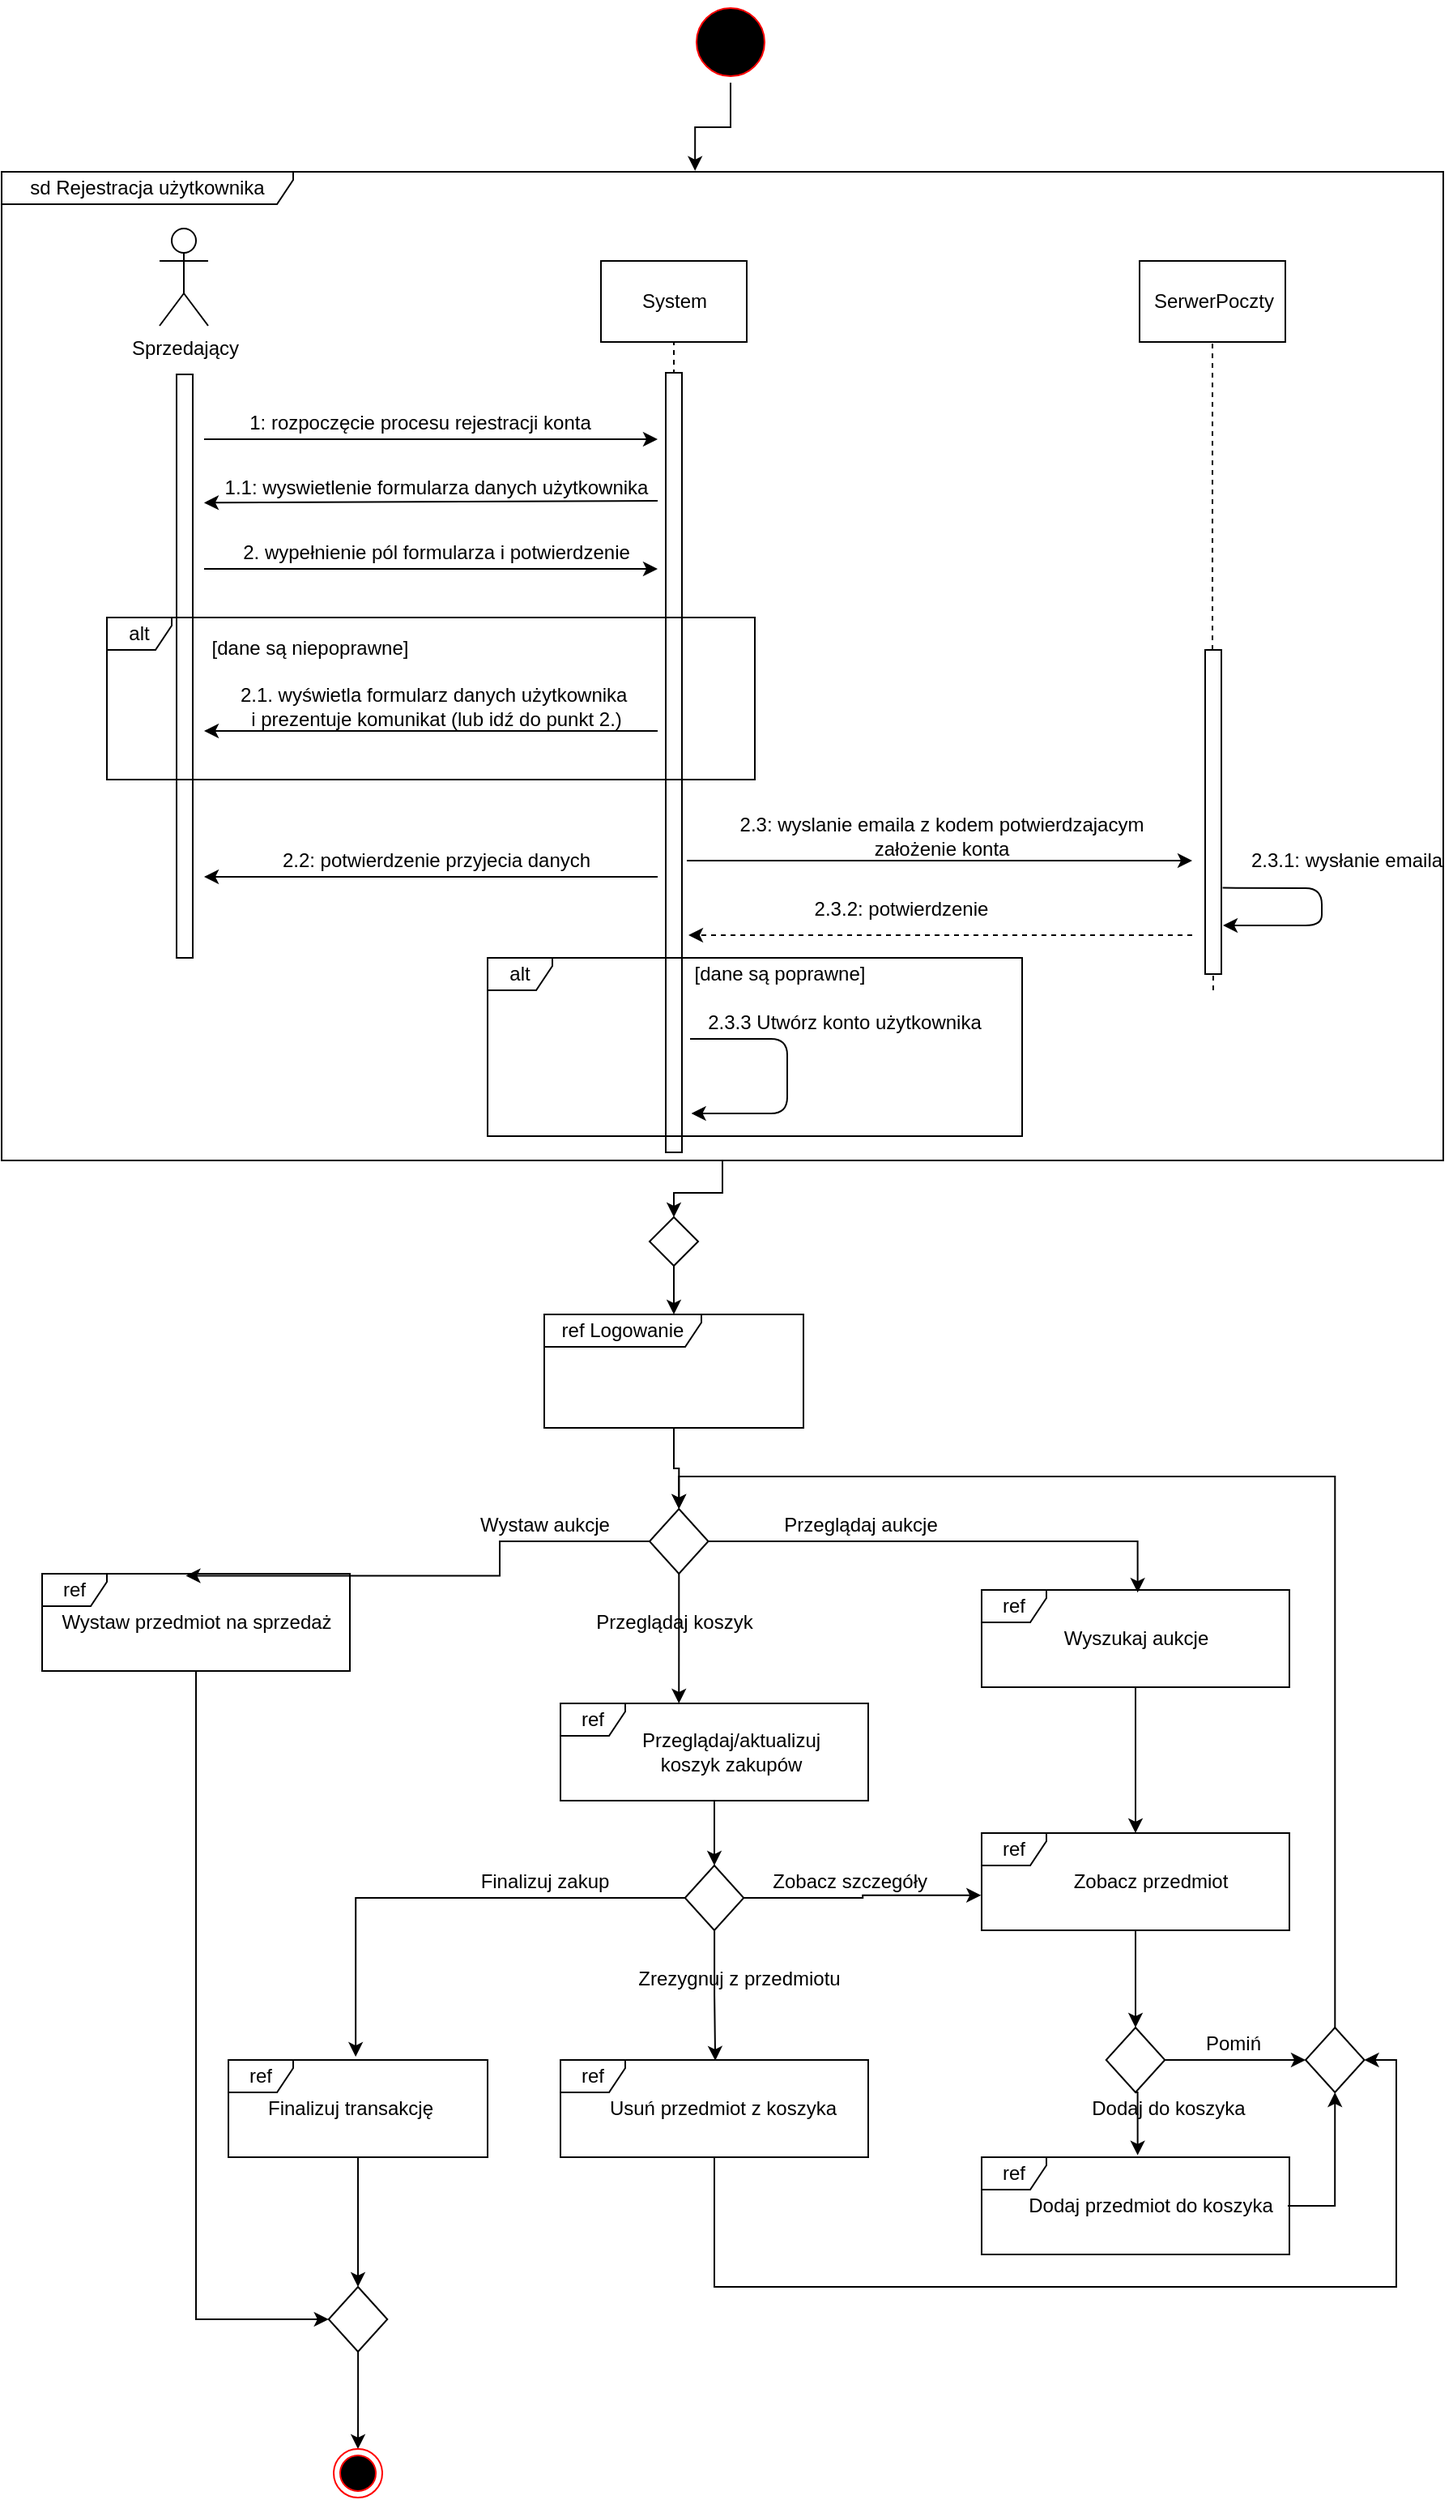 <mxfile version="12.4.9" type="github">
  <diagram id="FHp_LS5VSautCnnFOKxd" name="Page-1">
    <mxGraphModel dx="1024" dy="1744" grid="1" gridSize="10" guides="1" tooltips="1" connect="1" arrows="1" fold="1" page="1" pageScale="1" pageWidth="827" pageHeight="1169" math="0" shadow="0">
      <root>
        <mxCell id="0"/>
        <mxCell id="1" parent="0"/>
        <mxCell id="r8pubFpYhxn6pMMQg7un-184" style="edgeStyle=orthogonalEdgeStyle;rounded=0;orthogonalLoop=1;jettySize=auto;html=1;exitX=0.5;exitY=1;exitDx=0;exitDy=0;entryX=0.481;entryY=-0.001;entryDx=0;entryDy=0;entryPerimeter=0;" edge="1" parent="1" source="r8pubFpYhxn6pMMQg7un-2" target="r8pubFpYhxn6pMMQg7un-183">
          <mxGeometry relative="1" as="geometry"/>
        </mxCell>
        <mxCell id="r8pubFpYhxn6pMMQg7un-2" value="" style="ellipse;html=1;shape=startState;fillColor=#000000;strokeColor=#ff0000;" vertex="1" parent="1">
          <mxGeometry x="440" y="-490" width="50" height="50" as="geometry"/>
        </mxCell>
        <mxCell id="r8pubFpYhxn6pMMQg7un-16" value="" style="edgeStyle=orthogonalEdgeStyle;rounded=0;orthogonalLoop=1;jettySize=auto;html=1;entryX=0.467;entryY=0.02;entryDx=0;entryDy=0;entryPerimeter=0;" edge="1" parent="1" source="r8pubFpYhxn6pMMQg7un-14" target="r8pubFpYhxn6pMMQg7un-42">
          <mxGeometry relative="1" as="geometry">
            <mxPoint x="170" y="460" as="targetPoint"/>
          </mxGeometry>
        </mxCell>
        <mxCell id="r8pubFpYhxn6pMMQg7un-31" value="" style="edgeStyle=orthogonalEdgeStyle;rounded=0;orthogonalLoop=1;jettySize=auto;html=1;" edge="1" parent="1" source="r8pubFpYhxn6pMMQg7un-14">
          <mxGeometry relative="1" as="geometry">
            <mxPoint x="433.125" y="560" as="targetPoint"/>
          </mxGeometry>
        </mxCell>
        <mxCell id="r8pubFpYhxn6pMMQg7un-33" value="" style="edgeStyle=orthogonalEdgeStyle;rounded=0;orthogonalLoop=1;jettySize=auto;html=1;entryX=0.507;entryY=0.027;entryDx=0;entryDy=0;entryPerimeter=0;" edge="1" parent="1" source="r8pubFpYhxn6pMMQg7un-14" target="r8pubFpYhxn6pMMQg7un-41">
          <mxGeometry relative="1" as="geometry">
            <mxPoint x="670" y="460" as="targetPoint"/>
          </mxGeometry>
        </mxCell>
        <mxCell id="r8pubFpYhxn6pMMQg7un-14" value="" style="rhombus;whiteSpace=wrap;html=1;" vertex="1" parent="1">
          <mxGeometry x="415" y="440" width="36.25" height="40" as="geometry"/>
        </mxCell>
        <mxCell id="r8pubFpYhxn6pMMQg7un-187" value="" style="edgeStyle=orthogonalEdgeStyle;rounded=0;orthogonalLoop=1;jettySize=auto;html=1;" edge="1" parent="1" source="r8pubFpYhxn6pMMQg7un-21" target="r8pubFpYhxn6pMMQg7un-14">
          <mxGeometry relative="1" as="geometry"/>
        </mxCell>
        <mxCell id="r8pubFpYhxn6pMMQg7un-21" value="ref Logowanie" style="shape=umlFrame;whiteSpace=wrap;html=1;width=97;height=20;" vertex="1" parent="1">
          <mxGeometry x="350" y="320" width="160" height="70" as="geometry"/>
        </mxCell>
        <mxCell id="r8pubFpYhxn6pMMQg7un-29" value="" style="edgeStyle=orthogonalEdgeStyle;rounded=0;orthogonalLoop=1;jettySize=auto;html=1;" edge="1" parent="1" source="r8pubFpYhxn6pMMQg7un-24" target="r8pubFpYhxn6pMMQg7un-21">
          <mxGeometry relative="1" as="geometry"/>
        </mxCell>
        <mxCell id="r8pubFpYhxn6pMMQg7un-24" value="" style="rhombus;whiteSpace=wrap;html=1;" vertex="1" parent="1">
          <mxGeometry x="415" y="260" width="30" height="30" as="geometry"/>
        </mxCell>
        <mxCell id="r8pubFpYhxn6pMMQg7un-35" value="Przeglądaj aukcje" style="text;html=1;align=center;verticalAlign=middle;resizable=0;points=[];autosize=1;" vertex="1" parent="1">
          <mxGeometry x="490" y="440" width="110" height="20" as="geometry"/>
        </mxCell>
        <mxCell id="r8pubFpYhxn6pMMQg7un-36" value="Wystaw aukcje" style="text;html=1;align=center;verticalAlign=middle;resizable=0;points=[];autosize=1;" vertex="1" parent="1">
          <mxGeometry x="300" y="440" width="100" height="20" as="geometry"/>
        </mxCell>
        <mxCell id="r8pubFpYhxn6pMMQg7un-37" value="Przeglądaj koszyk" style="text;html=1;align=center;verticalAlign=middle;resizable=0;points=[];autosize=1;" vertex="1" parent="1">
          <mxGeometry x="375" y="500" width="110" height="20" as="geometry"/>
        </mxCell>
        <mxCell id="r8pubFpYhxn6pMMQg7un-50" value="" style="edgeStyle=orthogonalEdgeStyle;rounded=0;orthogonalLoop=1;jettySize=auto;html=1;" edge="1" parent="1" source="r8pubFpYhxn6pMMQg7un-39">
          <mxGeometry relative="1" as="geometry">
            <mxPoint x="455" y="660" as="targetPoint"/>
          </mxGeometry>
        </mxCell>
        <mxCell id="r8pubFpYhxn6pMMQg7un-39" value="ref" style="shape=umlFrame;whiteSpace=wrap;html=1;width=40;height=20;" vertex="1" parent="1">
          <mxGeometry x="360" y="560" width="190" height="60" as="geometry"/>
        </mxCell>
        <mxCell id="r8pubFpYhxn6pMMQg7un-40" value="Przeglądaj/aktualizuj &lt;br&gt;koszyk zakupów" style="text;html=1;align=center;verticalAlign=middle;resizable=0;points=[];autosize=1;" vertex="1" parent="1">
          <mxGeometry x="400" y="575" width="130" height="30" as="geometry"/>
        </mxCell>
        <mxCell id="r8pubFpYhxn6pMMQg7un-47" value="" style="edgeStyle=orthogonalEdgeStyle;rounded=0;orthogonalLoop=1;jettySize=auto;html=1;" edge="1" parent="1" source="r8pubFpYhxn6pMMQg7un-41" target="r8pubFpYhxn6pMMQg7un-43">
          <mxGeometry relative="1" as="geometry"/>
        </mxCell>
        <mxCell id="r8pubFpYhxn6pMMQg7un-41" value="ref" style="shape=umlFrame;whiteSpace=wrap;html=1;width=40;height=20;" vertex="1" parent="1">
          <mxGeometry x="620" y="490" width="190" height="60" as="geometry"/>
        </mxCell>
        <mxCell id="r8pubFpYhxn6pMMQg7un-58" value="" style="edgeStyle=orthogonalEdgeStyle;rounded=0;orthogonalLoop=1;jettySize=auto;html=1;" edge="1" parent="1" source="r8pubFpYhxn6pMMQg7un-43">
          <mxGeometry relative="1" as="geometry">
            <mxPoint x="715" y="760" as="targetPoint"/>
          </mxGeometry>
        </mxCell>
        <mxCell id="r8pubFpYhxn6pMMQg7un-43" value="ref" style="shape=umlFrame;whiteSpace=wrap;html=1;width=40;height=20;" vertex="1" parent="1">
          <mxGeometry x="620" y="640" width="190" height="60" as="geometry"/>
        </mxCell>
        <mxCell id="r8pubFpYhxn6pMMQg7un-57" value="ref" style="shape=umlFrame;whiteSpace=wrap;html=1;width=40;height=20;" vertex="1" parent="1">
          <mxGeometry x="620" y="840" width="190" height="60" as="geometry"/>
        </mxCell>
        <mxCell id="r8pubFpYhxn6pMMQg7un-186" value="" style="edgeStyle=orthogonalEdgeStyle;rounded=0;orthogonalLoop=1;jettySize=auto;html=1;entryX=0;entryY=0.5;entryDx=0;entryDy=0;" edge="1" parent="1" source="r8pubFpYhxn6pMMQg7un-42" target="r8pubFpYhxn6pMMQg7un-92">
          <mxGeometry relative="1" as="geometry">
            <mxPoint x="135" y="620" as="targetPoint"/>
          </mxGeometry>
        </mxCell>
        <mxCell id="r8pubFpYhxn6pMMQg7un-42" value="ref" style="shape=umlFrame;whiteSpace=wrap;html=1;width=40;height=20;" vertex="1" parent="1">
          <mxGeometry x="40" y="480" width="190" height="60" as="geometry"/>
        </mxCell>
        <mxCell id="r8pubFpYhxn6pMMQg7un-45" value="Wyszukaj aukcje" style="text;html=1;align=center;verticalAlign=middle;resizable=0;points=[];autosize=1;" vertex="1" parent="1">
          <mxGeometry x="660" y="510" width="110" height="20" as="geometry"/>
        </mxCell>
        <mxCell id="r8pubFpYhxn6pMMQg7un-46" value="Zobacz przedmiot" style="text;html=1;align=center;verticalAlign=middle;resizable=0;points=[];autosize=1;" vertex="1" parent="1">
          <mxGeometry x="669" y="660" width="110" height="20" as="geometry"/>
        </mxCell>
        <mxCell id="r8pubFpYhxn6pMMQg7un-53" value="" style="edgeStyle=orthogonalEdgeStyle;rounded=0;orthogonalLoop=1;jettySize=auto;html=1;entryX=-0.002;entryY=0.64;entryDx=0;entryDy=0;entryPerimeter=0;" edge="1" parent="1" source="r8pubFpYhxn6pMMQg7un-48" target="r8pubFpYhxn6pMMQg7un-43">
          <mxGeometry relative="1" as="geometry">
            <mxPoint x="553.12" y="680" as="targetPoint"/>
          </mxGeometry>
        </mxCell>
        <mxCell id="r8pubFpYhxn6pMMQg7un-55" value="" style="edgeStyle=orthogonalEdgeStyle;rounded=0;orthogonalLoop=1;jettySize=auto;html=1;entryX=0.491;entryY=-0.033;entryDx=0;entryDy=0;entryPerimeter=0;" edge="1" parent="1" source="r8pubFpYhxn6pMMQg7un-48" target="r8pubFpYhxn6pMMQg7un-90">
          <mxGeometry relative="1" as="geometry">
            <mxPoint x="276.25" y="680" as="targetPoint"/>
          </mxGeometry>
        </mxCell>
        <mxCell id="r8pubFpYhxn6pMMQg7un-69" value="" style="edgeStyle=orthogonalEdgeStyle;rounded=0;orthogonalLoop=1;jettySize=auto;html=1;entryX=0.503;entryY=0.007;entryDx=0;entryDy=0;entryPerimeter=0;" edge="1" parent="1" source="r8pubFpYhxn6pMMQg7un-48" target="r8pubFpYhxn6pMMQg7un-74">
          <mxGeometry relative="1" as="geometry">
            <mxPoint x="454.995" y="780" as="targetPoint"/>
          </mxGeometry>
        </mxCell>
        <mxCell id="r8pubFpYhxn6pMMQg7un-48" value="" style="rhombus;whiteSpace=wrap;html=1;" vertex="1" parent="1">
          <mxGeometry x="436.87" y="660" width="36.25" height="40" as="geometry"/>
        </mxCell>
        <mxCell id="r8pubFpYhxn6pMMQg7un-56" value="Zobacz szczegóły&amp;nbsp;" style="text;html=1;align=center;verticalAlign=middle;resizable=0;points=[];autosize=1;" vertex="1" parent="1">
          <mxGeometry x="485" y="660" width="110" height="20" as="geometry"/>
        </mxCell>
        <mxCell id="r8pubFpYhxn6pMMQg7un-61" style="edgeStyle=orthogonalEdgeStyle;rounded=0;orthogonalLoop=1;jettySize=auto;html=1;exitX=0.5;exitY=1;exitDx=0;exitDy=0;entryX=0.507;entryY=-0.02;entryDx=0;entryDy=0;entryPerimeter=0;" edge="1" parent="1" source="r8pubFpYhxn6pMMQg7un-59" target="r8pubFpYhxn6pMMQg7un-57">
          <mxGeometry relative="1" as="geometry"/>
        </mxCell>
        <mxCell id="r8pubFpYhxn6pMMQg7un-82" style="edgeStyle=orthogonalEdgeStyle;rounded=0;orthogonalLoop=1;jettySize=auto;html=1;exitX=1;exitY=0.5;exitDx=0;exitDy=0;entryX=0;entryY=0.5;entryDx=0;entryDy=0;" edge="1" parent="1" source="r8pubFpYhxn6pMMQg7un-59" target="r8pubFpYhxn6pMMQg7un-81">
          <mxGeometry relative="1" as="geometry"/>
        </mxCell>
        <mxCell id="r8pubFpYhxn6pMMQg7un-59" value="" style="rhombus;whiteSpace=wrap;html=1;" vertex="1" parent="1">
          <mxGeometry x="696.88" y="760" width="36.25" height="40" as="geometry"/>
        </mxCell>
        <mxCell id="r8pubFpYhxn6pMMQg7un-84" value="" style="edgeStyle=orthogonalEdgeStyle;rounded=0;orthogonalLoop=1;jettySize=auto;html=1;entryX=0.5;entryY=1;entryDx=0;entryDy=0;" edge="1" parent="1" source="r8pubFpYhxn6pMMQg7un-60" target="r8pubFpYhxn6pMMQg7un-81">
          <mxGeometry relative="1" as="geometry">
            <mxPoint x="889" y="870" as="targetPoint"/>
          </mxGeometry>
        </mxCell>
        <mxCell id="r8pubFpYhxn6pMMQg7un-60" value="Dodaj przedmiot do koszyka" style="text;html=1;align=center;verticalAlign=middle;resizable=0;points=[];autosize=1;" vertex="1" parent="1">
          <mxGeometry x="639" y="860" width="170" height="20" as="geometry"/>
        </mxCell>
        <mxCell id="r8pubFpYhxn6pMMQg7un-66" value="Dodaj do koszyka" style="text;html=1;align=center;verticalAlign=middle;resizable=0;points=[];autosize=1;" vertex="1" parent="1">
          <mxGeometry x="680" y="800" width="110" height="20" as="geometry"/>
        </mxCell>
        <mxCell id="r8pubFpYhxn6pMMQg7un-67" value="Pomiń" style="text;html=1;align=center;verticalAlign=middle;resizable=0;points=[];autosize=1;" vertex="1" parent="1">
          <mxGeometry x="750" y="760" width="50" height="20" as="geometry"/>
        </mxCell>
        <mxCell id="r8pubFpYhxn6pMMQg7un-73" value="Zrezygnuj z przedmiotu" style="text;html=1;align=center;verticalAlign=middle;resizable=0;points=[];autosize=1;" vertex="1" parent="1">
          <mxGeometry x="400" y="720" width="140" height="20" as="geometry"/>
        </mxCell>
        <mxCell id="r8pubFpYhxn6pMMQg7un-88" value="" style="edgeStyle=orthogonalEdgeStyle;rounded=0;orthogonalLoop=1;jettySize=auto;html=1;entryX=1;entryY=0.5;entryDx=0;entryDy=0;" edge="1" parent="1" source="r8pubFpYhxn6pMMQg7un-74" target="r8pubFpYhxn6pMMQg7un-81">
          <mxGeometry relative="1" as="geometry">
            <mxPoint x="455" y="920" as="targetPoint"/>
            <Array as="points">
              <mxPoint x="455" y="920"/>
              <mxPoint x="876" y="920"/>
              <mxPoint x="876" y="780"/>
            </Array>
          </mxGeometry>
        </mxCell>
        <mxCell id="r8pubFpYhxn6pMMQg7un-74" value="ref" style="shape=umlFrame;whiteSpace=wrap;html=1;width=40;height=20;" vertex="1" parent="1">
          <mxGeometry x="360" y="780" width="190" height="60" as="geometry"/>
        </mxCell>
        <mxCell id="r8pubFpYhxn6pMMQg7un-75" value="Usuń przedmiot z koszyka" style="text;html=1;align=center;verticalAlign=middle;resizable=0;points=[];autosize=1;" vertex="1" parent="1">
          <mxGeometry x="380" y="800" width="160" height="20" as="geometry"/>
        </mxCell>
        <mxCell id="r8pubFpYhxn6pMMQg7un-86" value="" style="edgeStyle=orthogonalEdgeStyle;rounded=0;orthogonalLoop=1;jettySize=auto;html=1;entryX=0.5;entryY=0;entryDx=0;entryDy=0;" edge="1" parent="1" source="r8pubFpYhxn6pMMQg7un-81" target="r8pubFpYhxn6pMMQg7un-14">
          <mxGeometry relative="1" as="geometry">
            <mxPoint x="838.125" y="680" as="targetPoint"/>
            <Array as="points">
              <mxPoint x="838" y="420"/>
              <mxPoint x="433" y="420"/>
            </Array>
          </mxGeometry>
        </mxCell>
        <mxCell id="r8pubFpYhxn6pMMQg7un-81" value="" style="rhombus;whiteSpace=wrap;html=1;" vertex="1" parent="1">
          <mxGeometry x="820" y="760" width="36.25" height="40" as="geometry"/>
        </mxCell>
        <mxCell id="r8pubFpYhxn6pMMQg7un-89" value="Finalizuj zakup" style="text;html=1;align=center;verticalAlign=middle;resizable=0;points=[];autosize=1;" vertex="1" parent="1">
          <mxGeometry x="305" y="660" width="90" height="20" as="geometry"/>
        </mxCell>
        <mxCell id="r8pubFpYhxn6pMMQg7un-98" value="" style="edgeStyle=orthogonalEdgeStyle;rounded=0;orthogonalLoop=1;jettySize=auto;html=1;" edge="1" parent="1" source="r8pubFpYhxn6pMMQg7un-90">
          <mxGeometry relative="1" as="geometry">
            <mxPoint x="235" y="920" as="targetPoint"/>
          </mxGeometry>
        </mxCell>
        <mxCell id="r8pubFpYhxn6pMMQg7un-90" value="ref" style="shape=umlFrame;whiteSpace=wrap;html=1;width=40;height=20;" vertex="1" parent="1">
          <mxGeometry x="155.01" y="780" width="160" height="60" as="geometry"/>
        </mxCell>
        <mxCell id="r8pubFpYhxn6pMMQg7un-91" value="Finalizuj transakcję" style="text;html=1;align=center;verticalAlign=middle;resizable=0;points=[];autosize=1;" vertex="1" parent="1">
          <mxGeometry x="170" y="800" width="120" height="20" as="geometry"/>
        </mxCell>
        <mxCell id="r8pubFpYhxn6pMMQg7un-95" value="" style="edgeStyle=orthogonalEdgeStyle;rounded=0;orthogonalLoop=1;jettySize=auto;html=1;entryX=0.5;entryY=0;entryDx=0;entryDy=0;" edge="1" parent="1" source="r8pubFpYhxn6pMMQg7un-92" target="r8pubFpYhxn6pMMQg7un-93">
          <mxGeometry relative="1" as="geometry">
            <mxPoint x="258.125" y="1110" as="targetPoint"/>
          </mxGeometry>
        </mxCell>
        <mxCell id="r8pubFpYhxn6pMMQg7un-92" value="" style="rhombus;whiteSpace=wrap;html=1;" vertex="1" parent="1">
          <mxGeometry x="216.88" y="920" width="36.25" height="40" as="geometry"/>
        </mxCell>
        <mxCell id="r8pubFpYhxn6pMMQg7un-93" value="" style="ellipse;html=1;shape=endState;fillColor=#000000;strokeColor=#ff0000;" vertex="1" parent="1">
          <mxGeometry x="220" y="1020" width="30" height="30" as="geometry"/>
        </mxCell>
        <mxCell id="r8pubFpYhxn6pMMQg7un-96" value="Wystaw przedmiot na sprzedaż" style="text;html=1;align=center;verticalAlign=middle;resizable=0;points=[];autosize=1;" vertex="1" parent="1">
          <mxGeometry x="45" y="500" width="180" height="20" as="geometry"/>
        </mxCell>
        <mxCell id="r8pubFpYhxn6pMMQg7un-147" value="Sprzedający" style="shape=umlActor;verticalLabelPosition=bottom;labelBackgroundColor=#ffffff;verticalAlign=top;html=1;fillColor=#ffffff;" vertex="1" parent="1">
          <mxGeometry x="112.5" y="-350" width="30" height="60" as="geometry"/>
        </mxCell>
        <mxCell id="r8pubFpYhxn6pMMQg7un-148" value="" style="html=1;points=[];perimeter=orthogonalPerimeter;fillColor=#ffffff;" vertex="1" parent="1">
          <mxGeometry x="123" y="-260" width="10" height="360" as="geometry"/>
        </mxCell>
        <mxCell id="r8pubFpYhxn6pMMQg7un-149" value="System" style="html=1;" vertex="1" parent="1">
          <mxGeometry x="385" y="-330" width="90" height="50" as="geometry"/>
        </mxCell>
        <mxCell id="r8pubFpYhxn6pMMQg7un-150" value="SerwerPoczty" style="html=1;" vertex="1" parent="1">
          <mxGeometry x="717.5" y="-330" width="90" height="50" as="geometry"/>
        </mxCell>
        <mxCell id="r8pubFpYhxn6pMMQg7un-151" value="" style="endArrow=none;dashed=1;html=1;entryX=0.5;entryY=1;entryDx=0;entryDy=0;" edge="1" parent="1" target="r8pubFpYhxn6pMMQg7un-149">
          <mxGeometry width="50" height="50" relative="1" as="geometry">
            <mxPoint x="430" y="220" as="sourcePoint"/>
            <mxPoint x="315" y="-160" as="targetPoint"/>
          </mxGeometry>
        </mxCell>
        <mxCell id="r8pubFpYhxn6pMMQg7un-152" value="" style="endArrow=classic;html=1;" edge="1" parent="1">
          <mxGeometry width="50" height="50" relative="1" as="geometry">
            <mxPoint x="140" y="-220" as="sourcePoint"/>
            <mxPoint x="420" y="-220" as="targetPoint"/>
          </mxGeometry>
        </mxCell>
        <mxCell id="r8pubFpYhxn6pMMQg7un-153" value="1: rozpoczęcie procesu rejestracji konta" style="text;html=1;align=center;verticalAlign=middle;resizable=0;points=[];;autosize=1;" vertex="1" parent="1">
          <mxGeometry x="157.5" y="-240" width="230" height="20" as="geometry"/>
        </mxCell>
        <mxCell id="r8pubFpYhxn6pMMQg7un-154" value="" style="endArrow=classic;html=1;entryX=-0.009;entryY=0.96;entryDx=0;entryDy=0;entryPerimeter=0;" edge="1" parent="1" target="r8pubFpYhxn6pMMQg7un-155">
          <mxGeometry width="50" height="50" relative="1" as="geometry">
            <mxPoint x="420" y="-182" as="sourcePoint"/>
            <mxPoint x="90" y="90" as="targetPoint"/>
          </mxGeometry>
        </mxCell>
        <mxCell id="r8pubFpYhxn6pMMQg7un-155" value="1.1: wyswietlenie formularza danych użytkownika" style="text;html=1;align=center;verticalAlign=middle;resizable=0;points=[];;autosize=1;" vertex="1" parent="1">
          <mxGeometry x="142.5" y="-200" width="280" height="20" as="geometry"/>
        </mxCell>
        <mxCell id="r8pubFpYhxn6pMMQg7un-156" value="" style="endArrow=classic;html=1;" edge="1" parent="1">
          <mxGeometry width="50" height="50" relative="1" as="geometry">
            <mxPoint x="140" y="-140" as="sourcePoint"/>
            <mxPoint x="420" y="-140" as="targetPoint"/>
          </mxGeometry>
        </mxCell>
        <mxCell id="r8pubFpYhxn6pMMQg7un-157" value="2. wypełnienie pól formularza i potwierdzenie" style="text;html=1;align=center;verticalAlign=middle;resizable=0;points=[];;autosize=1;" vertex="1" parent="1">
          <mxGeometry x="157.5" y="-160" width="250" height="20" as="geometry"/>
        </mxCell>
        <mxCell id="r8pubFpYhxn6pMMQg7un-158" value="" style="endArrow=classic;html=1;" edge="1" parent="1">
          <mxGeometry width="50" height="50" relative="1" as="geometry">
            <mxPoint x="420" y="-40" as="sourcePoint"/>
            <mxPoint x="140" y="-40" as="targetPoint"/>
          </mxGeometry>
        </mxCell>
        <mxCell id="r8pubFpYhxn6pMMQg7un-159" value="2.1. wyświetla formularz danych użytkownika&amp;nbsp;&lt;br&gt;i prezentuje komunikat (lub idź do punkt 2.)" style="text;html=1;align=center;verticalAlign=middle;resizable=0;points=[];;autosize=1;" vertex="1" parent="1">
          <mxGeometry x="152.5" y="-70" width="260" height="30" as="geometry"/>
        </mxCell>
        <mxCell id="r8pubFpYhxn6pMMQg7un-160" value="[dane są niepoprawne]" style="text;html=1;align=center;verticalAlign=middle;resizable=0;points=[];;autosize=1;" vertex="1" parent="1">
          <mxGeometry x="135" y="-101" width="140" height="20" as="geometry"/>
        </mxCell>
        <mxCell id="r8pubFpYhxn6pMMQg7un-161" value="2.2: potwierdzenie przyjecia danych" style="text;html=1;align=center;verticalAlign=middle;resizable=0;points=[];;autosize=1;" vertex="1" parent="1">
          <mxGeometry x="177.5" y="30" width="210" height="20" as="geometry"/>
        </mxCell>
        <mxCell id="r8pubFpYhxn6pMMQg7un-162" value="" style="endArrow=classic;html=1;" edge="1" parent="1">
          <mxGeometry width="50" height="50" relative="1" as="geometry">
            <mxPoint x="420" y="50" as="sourcePoint"/>
            <mxPoint x="140" y="50" as="targetPoint"/>
          </mxGeometry>
        </mxCell>
        <mxCell id="r8pubFpYhxn6pMMQg7un-163" value="" style="html=1;points=[];perimeter=orthogonalPerimeter;fillColor=#ffffff;" vertex="1" parent="1">
          <mxGeometry x="425" y="-261" width="10" height="481" as="geometry"/>
        </mxCell>
        <mxCell id="r8pubFpYhxn6pMMQg7un-164" value="alt" style="shape=umlFrame;whiteSpace=wrap;html=1;fillColor=#ffffff;width=40;height=20;" vertex="1" parent="1">
          <mxGeometry x="80" y="-110" width="400" height="100" as="geometry"/>
        </mxCell>
        <mxCell id="r8pubFpYhxn6pMMQg7un-165" value="" style="endArrow=none;dashed=1;html=1;entryX=0.5;entryY=1;entryDx=0;entryDy=0;" edge="1" parent="1" source="r8pubFpYhxn6pMMQg7un-170" target="r8pubFpYhxn6pMMQg7un-150">
          <mxGeometry width="50" height="50" relative="1" as="geometry">
            <mxPoint x="763" y="120" as="sourcePoint"/>
            <mxPoint x="740" y="-170" as="targetPoint"/>
          </mxGeometry>
        </mxCell>
        <mxCell id="r8pubFpYhxn6pMMQg7un-166" value="" style="endArrow=classic;html=1;" edge="1" parent="1">
          <mxGeometry width="50" height="50" relative="1" as="geometry">
            <mxPoint x="438" y="40" as="sourcePoint"/>
            <mxPoint x="750" y="40" as="targetPoint"/>
          </mxGeometry>
        </mxCell>
        <mxCell id="r8pubFpYhxn6pMMQg7un-167" value="2.3: wyslanie emaila z kodem potwierdzajacym&lt;br&gt;założenie konta" style="text;html=1;align=center;verticalAlign=middle;resizable=0;points=[];;autosize=1;" vertex="1" parent="1">
          <mxGeometry x="460" y="10" width="270" height="30" as="geometry"/>
        </mxCell>
        <mxCell id="r8pubFpYhxn6pMMQg7un-168" value="" style="endArrow=classic;html=1;dashed=1;" edge="1" parent="1">
          <mxGeometry width="50" height="50" relative="1" as="geometry">
            <mxPoint x="750" y="86" as="sourcePoint"/>
            <mxPoint x="439" y="86" as="targetPoint"/>
          </mxGeometry>
        </mxCell>
        <mxCell id="r8pubFpYhxn6pMMQg7un-169" value="2.3.2: potwierdzenie" style="text;html=1;align=center;verticalAlign=middle;resizable=0;points=[];;autosize=1;" vertex="1" parent="1">
          <mxGeometry x="510" y="60" width="120" height="20" as="geometry"/>
        </mxCell>
        <mxCell id="r8pubFpYhxn6pMMQg7un-170" value="" style="html=1;points=[];perimeter=orthogonalPerimeter;fillColor=#ffffff;" vertex="1" parent="1">
          <mxGeometry x="758" y="-90" width="10" height="200" as="geometry"/>
        </mxCell>
        <mxCell id="r8pubFpYhxn6pMMQg7un-171" value="" style="endArrow=none;dashed=1;html=1;entryX=0.5;entryY=1;entryDx=0;entryDy=0;" edge="1" parent="1" target="r8pubFpYhxn6pMMQg7un-170">
          <mxGeometry width="50" height="50" relative="1" as="geometry">
            <mxPoint x="763" y="120" as="sourcePoint"/>
            <mxPoint x="762.5" y="-280" as="targetPoint"/>
          </mxGeometry>
        </mxCell>
        <mxCell id="r8pubFpYhxn6pMMQg7un-172" value="" style="endArrow=classic;html=1;exitX=1.08;exitY=0.734;exitDx=0;exitDy=0;exitPerimeter=0;" edge="1" parent="1" source="r8pubFpYhxn6pMMQg7un-170">
          <mxGeometry width="50" height="50" relative="1" as="geometry">
            <mxPoint x="805" y="55" as="sourcePoint"/>
            <mxPoint x="769" y="80" as="targetPoint"/>
            <Array as="points">
              <mxPoint x="830" y="57"/>
              <mxPoint x="830" y="80"/>
            </Array>
          </mxGeometry>
        </mxCell>
        <mxCell id="r8pubFpYhxn6pMMQg7un-173" value="2.3.1: wysłanie emaila" style="text;html=1;align=center;verticalAlign=middle;resizable=0;points=[];;autosize=1;" vertex="1" parent="1">
          <mxGeometry x="780" y="30" width="130" height="20" as="geometry"/>
        </mxCell>
        <mxCell id="r8pubFpYhxn6pMMQg7un-176" value="" style="endArrow=classic;html=1;entryX=1.58;entryY=0.95;entryDx=0;entryDy=0;entryPerimeter=0;" edge="1" parent="1" target="r8pubFpYhxn6pMMQg7un-163">
          <mxGeometry width="50" height="50" relative="1" as="geometry">
            <mxPoint x="440" y="150" as="sourcePoint"/>
            <mxPoint x="610" y="150" as="targetPoint"/>
            <Array as="points">
              <mxPoint x="500" y="150"/>
              <mxPoint x="500" y="196"/>
            </Array>
          </mxGeometry>
        </mxCell>
        <mxCell id="r8pubFpYhxn6pMMQg7un-177" value="2.3.3 Utwórz konto użytkownika" style="text;html=1;align=center;verticalAlign=middle;resizable=0;points=[];;autosize=1;" vertex="1" parent="1">
          <mxGeometry x="445" y="130" width="180" height="20" as="geometry"/>
        </mxCell>
        <mxCell id="r8pubFpYhxn6pMMQg7un-178" value="alt" style="shape=umlFrame;whiteSpace=wrap;html=1;fillColor=#ffffff;width=40;height=20;" vertex="1" parent="1">
          <mxGeometry x="315.01" y="100" width="330" height="110" as="geometry"/>
        </mxCell>
        <mxCell id="r8pubFpYhxn6pMMQg7un-179" value="[dane są poprawne]" style="text;html=1;align=center;verticalAlign=middle;resizable=0;points=[];;autosize=1;" vertex="1" parent="1">
          <mxGeometry x="435" y="100" width="120" height="20" as="geometry"/>
        </mxCell>
        <mxCell id="r8pubFpYhxn6pMMQg7un-189" value="" style="edgeStyle=orthogonalEdgeStyle;rounded=0;orthogonalLoop=1;jettySize=auto;html=1;entryX=0.5;entryY=0;entryDx=0;entryDy=0;" edge="1" parent="1" source="r8pubFpYhxn6pMMQg7un-183" target="r8pubFpYhxn6pMMQg7un-24">
          <mxGeometry relative="1" as="geometry">
            <mxPoint x="460" y="305" as="targetPoint"/>
          </mxGeometry>
        </mxCell>
        <mxCell id="r8pubFpYhxn6pMMQg7un-183" value="sd Rejestracja użytkownika" style="shape=umlFrame;whiteSpace=wrap;html=1;width=180;height=20;" vertex="1" parent="1">
          <mxGeometry x="15" y="-385" width="890" height="610" as="geometry"/>
        </mxCell>
      </root>
    </mxGraphModel>
  </diagram>
</mxfile>
